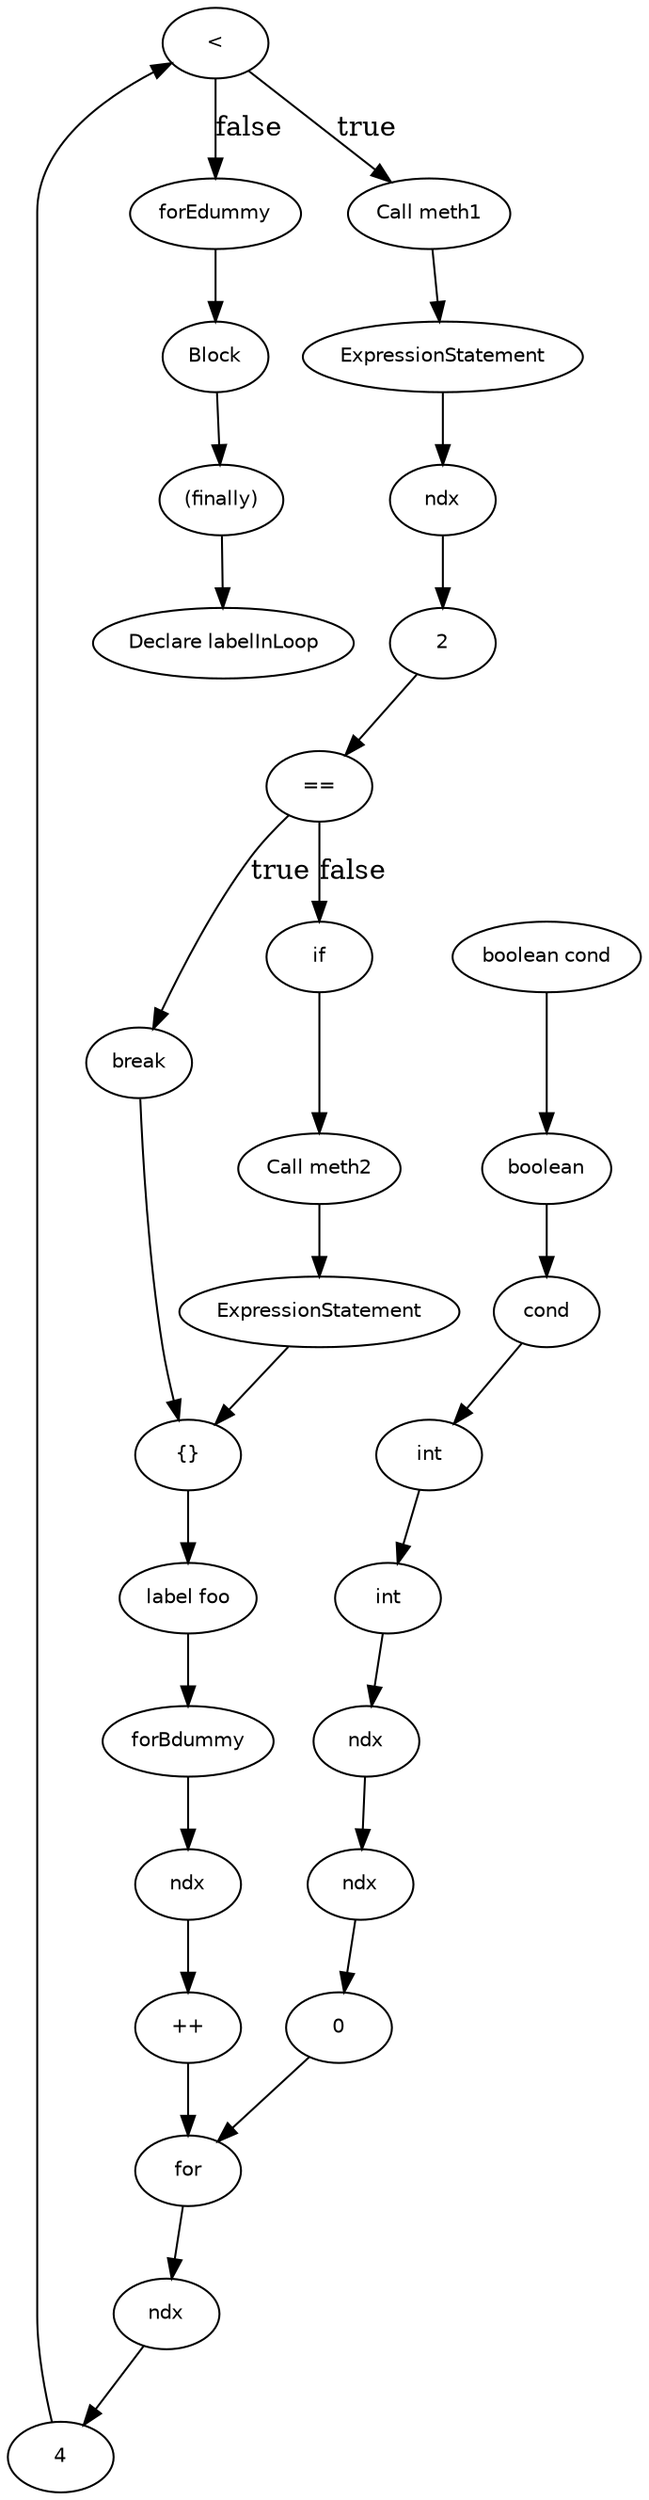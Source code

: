 digraph labelInLoop {
  33 [
    label = Block,
    fontname = Helvetica,
    fontsize = 10
  ];
  32 [
    label = for,
    fontname = Helvetica,
    fontsize = 10
  ];
  30 [
    label = "Call meth2",
    fontname = Helvetica,
    fontsize = 10
  ];
  19 [
    label = "{}",
    fontname = Helvetica,
    fontsize = 10
  ];
  17 [
    label = "label foo",
    fontname = Helvetica,
    fontsize = 10
  ];
  16 [
    label = ndx,
    fontname = Helvetica,
    fontsize = 10
  ];
  15 [
    label = "++",
    fontname = Helvetica,
    fontsize = 10
  ];
  14 [
    label = 4,
    fontname = Helvetica,
    fontsize = 10
  ];
  13 [
    label = ndx,
    fontname = Helvetica,
    fontsize = 10
  ];
  12 [
    label = "<",
    fontname = Helvetica,
    fontsize = 10
  ];
  11 [
    label = 0,
    fontname = Helvetica,
    fontsize = 10
  ];
  10 [
    label = ndx,
    fontname = Helvetica,
    fontsize = 10
  ];
  9 [
    label = ndx,
    fontname = Helvetica,
    fontsize = 10
  ];
  29 [
    label = ExpressionStatement,
    fontname = Helvetica,
    fontsize = 10
  ];
  8 [
    label = int,
    fontname = Helvetica,
    fontsize = 10
  ];
  7 [
    label = int,
    fontname = Helvetica,
    fontsize = 10
  ];
  27 [
    label = break,
    fontname = Helvetica,
    fontsize = 10
  ];
  6 [
    label = forEdummy,
    fontname = Helvetica,
    fontsize = 10
  ];
  5 [
    label = forBdummy,
    fontname = Helvetica,
    fontsize = 10
  ];
  26 [
    label = 2,
    fontname = Helvetica,
    fontsize = 10
  ];
  25 [
    label = ndx,
    fontname = Helvetica,
    fontsize = 10
  ];
  4 [
    label = cond,
    fontname = Helvetica,
    fontsize = 10
  ];
  24 [
    label = "==",
    fontname = Helvetica,
    fontsize = 10
  ];
  3 [
    label = boolean,
    fontname = Helvetica,
    fontsize = 10
  ];
  23 [
    label = if,
    fontname = Helvetica,
    fontsize = 10
  ];
  2 [
    label = "boolean cond",
    fontname = Helvetica,
    fontsize = 10
  ];
  1 [
    label = "(finally)",
    fontname = Helvetica,
    fontsize = 10
  ];
  0 [
    label = "Declare labelInLoop",
    fontname = Helvetica,
    fontsize = 10
  ];
  21 [
    label = "Call meth1",
    fontname = Helvetica,
    fontsize = 10
  ];
  20 [
    label = ExpressionStatement,
    fontname = Helvetica,
    fontsize = 10
  ];
  9 -> 10 [
    label = ""
  ];
  6 -> 33 [
    label = ""
  ];
  30 -> 29 [
    label = ""
  ];
  8 -> 9 [
    label = ""
  ];
  7 -> 8 [
    label = ""
  ];
  12 -> 6 [
    label = false
  ];
  23 -> 30 [
    label = ""
  ];
  24 -> 23 [
    label = false
  ];
  13 -> 14 [
    label = ""
  ];
  32 -> 13 [
    label = ""
  ];
  11 -> 32 [
    label = ""
  ];
  1 -> 0 [
    label = ""
  ];
  24 -> 27 [
    label = true
  ];
  19 -> 17 [
    label = ""
  ];
  12 -> 21 [
    label = true
  ];
  29 -> 19 [
    label = ""
  ];
  27 -> 19 [
    label = ""
  ];
  2 -> 3 [
    label = ""
  ];
  4 -> 7 [
    label = ""
  ];
  15 -> 32 [
    label = ""
  ];
  14 -> 12 [
    label = ""
  ];
  3 -> 4 [
    label = ""
  ];
  16 -> 15 [
    label = ""
  ];
  26 -> 24 [
    label = ""
  ];
  5 -> 16 [
    label = ""
  ];
  25 -> 26 [
    label = ""
  ];
  20 -> 25 [
    label = ""
  ];
  17 -> 5 [
    label = ""
  ];
  21 -> 20 [
    label = ""
  ];
  10 -> 11 [
    label = ""
  ];
  33 -> 1 [
    label = ""
  ];
}
